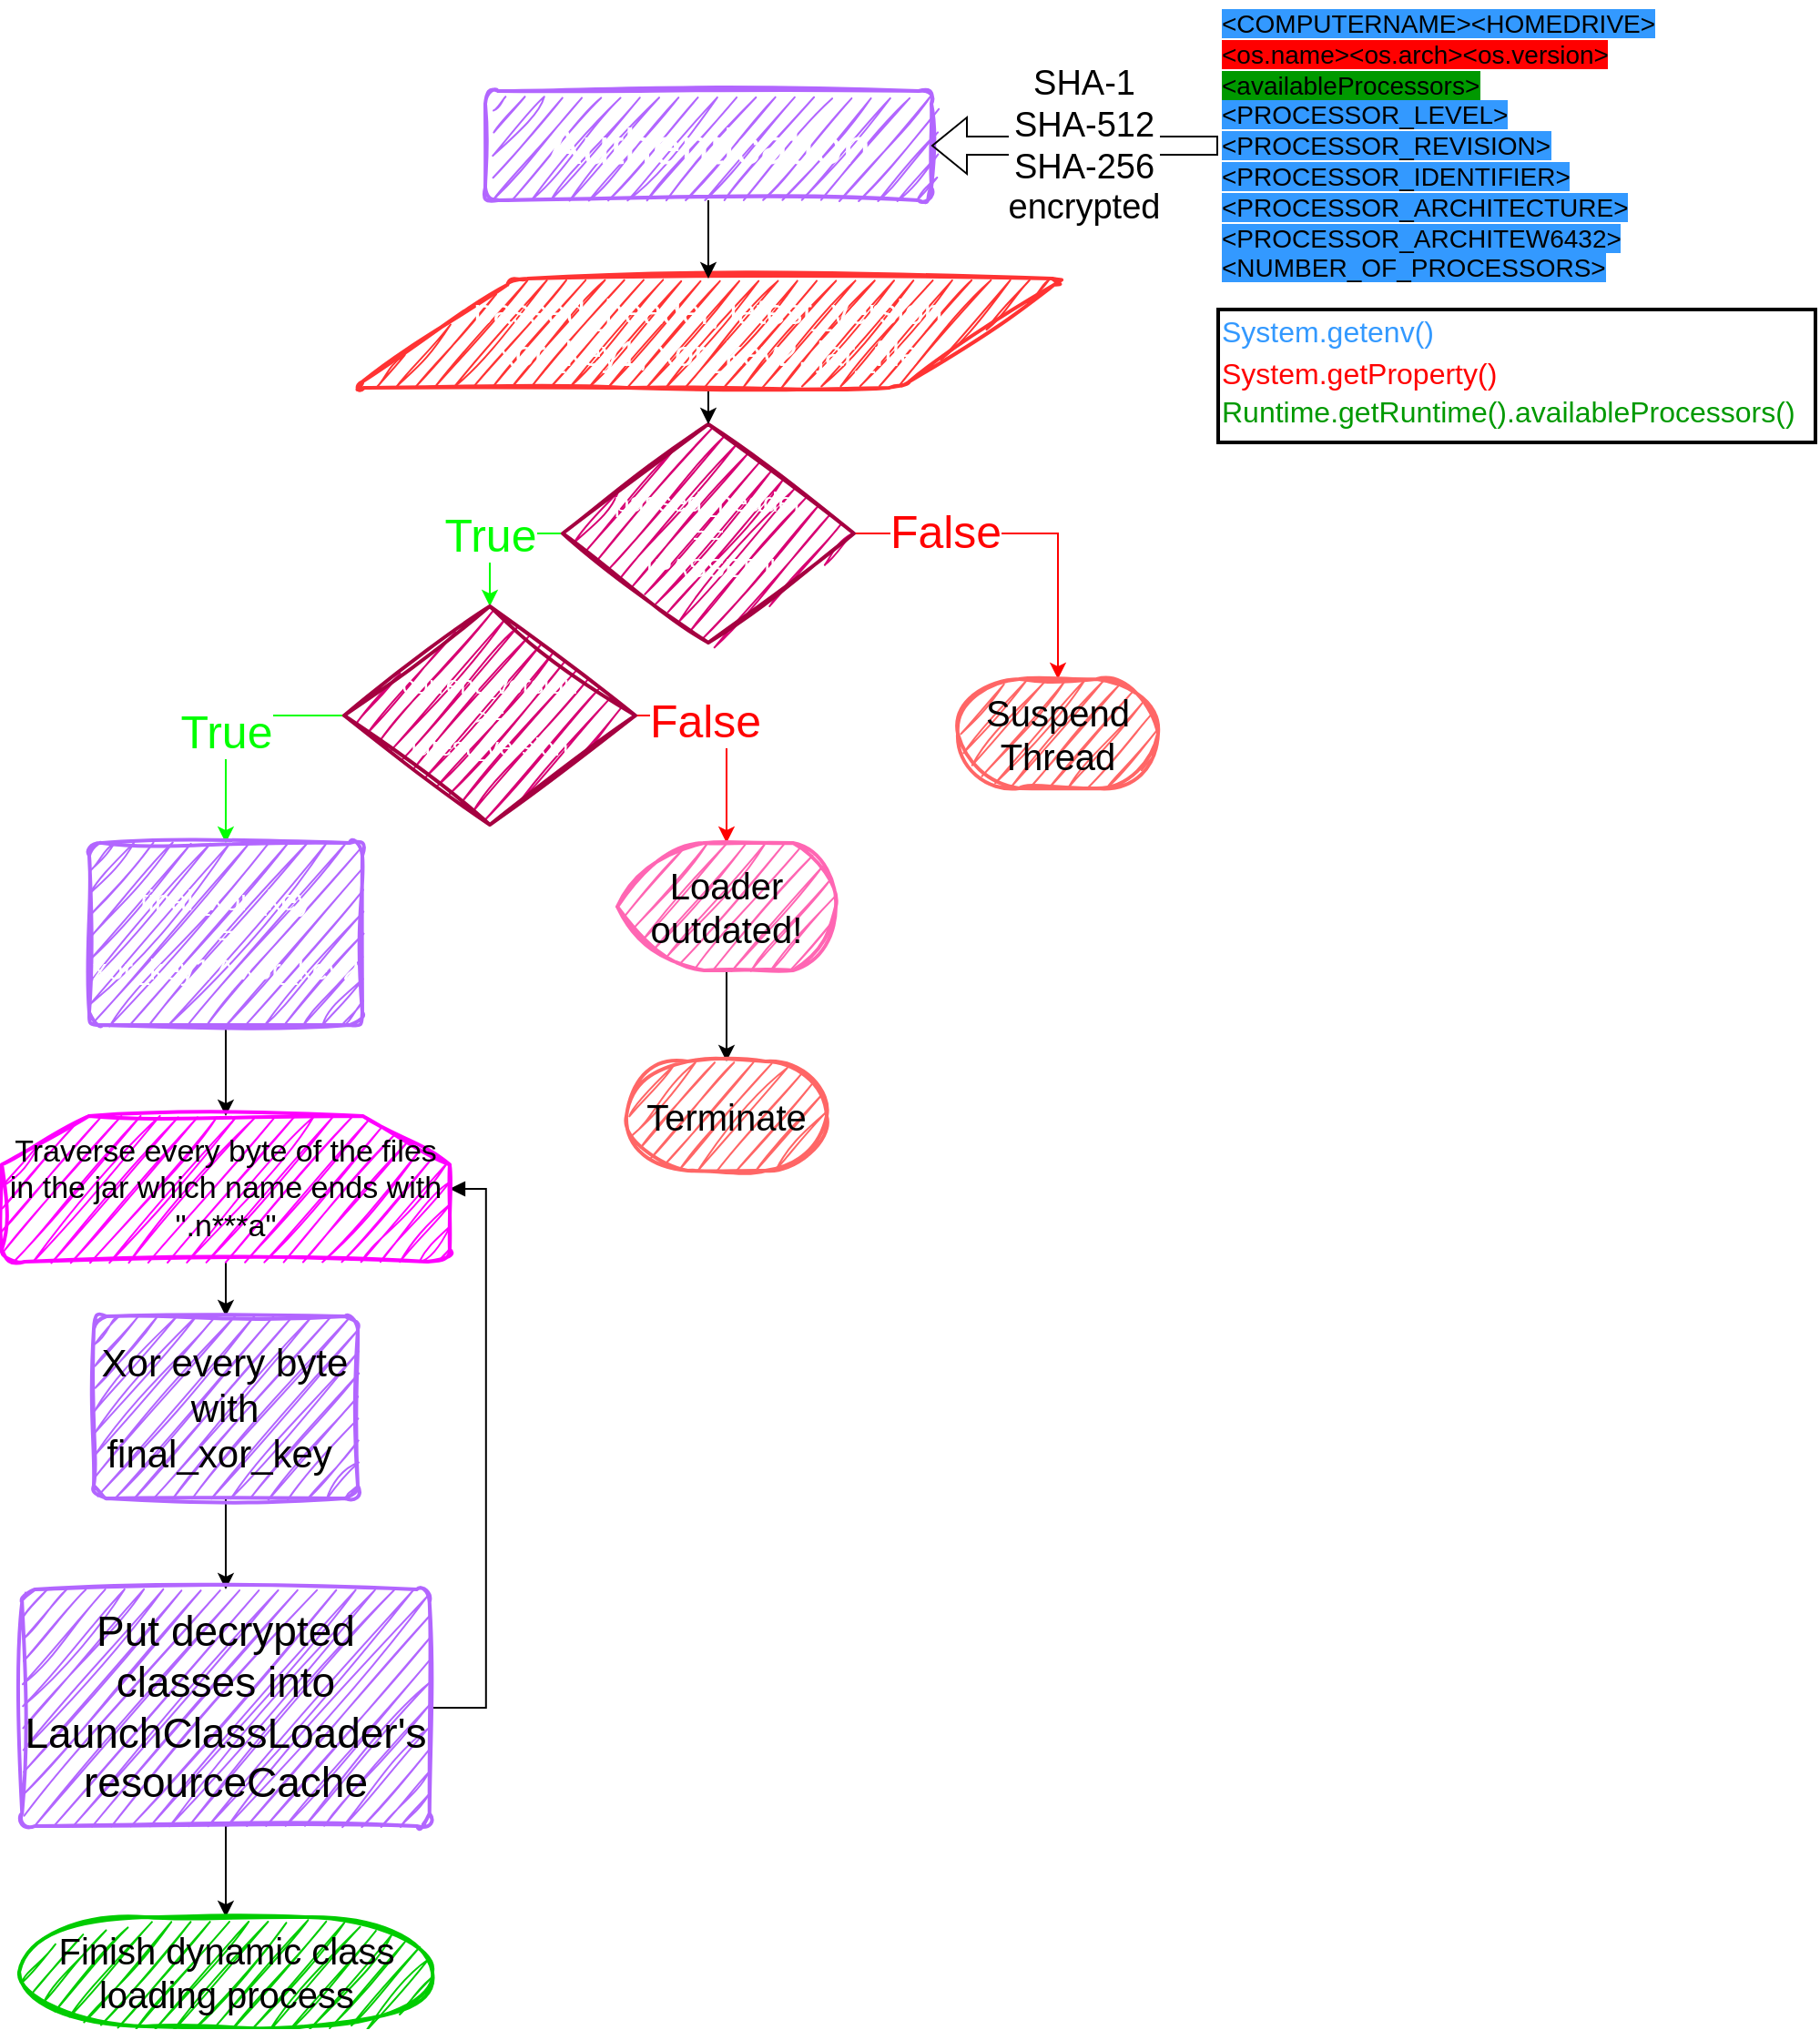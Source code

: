 <mxfile version="21.3.7" type="device">
  <diagram name="第 1 页" id="Y5d-L3s7YfPbkIFzd724">
    <mxGraphModel dx="778" dy="772" grid="1" gridSize="10" guides="1" tooltips="1" connect="1" arrows="1" fold="1" page="1" pageScale="1" pageWidth="1654" pageHeight="1169" math="0" shadow="0">
      <root>
        <mxCell id="0" />
        <mxCell id="1" parent="0" />
        <mxCell id="RrutZHjL5P_6bD8oTBCK-11" value="True" style="edgeStyle=orthogonalEdgeStyle;rounded=0;orthogonalLoop=1;jettySize=auto;html=1;exitX=0;exitY=0.5;exitDx=0;exitDy=0;exitPerimeter=0;entryX=0.5;entryY=0;entryDx=0;entryDy=0;entryPerimeter=0;fontSize=25;fillColor=#60a917;strokeColor=#00FF00;fontColor=#00FF00;" parent="1" source="RrutZHjL5P_6bD8oTBCK-4" target="RrutZHjL5P_6bD8oTBCK-7" edge="1">
          <mxGeometry relative="1" as="geometry" />
        </mxCell>
        <mxCell id="RrutZHjL5P_6bD8oTBCK-36" style="edgeStyle=orthogonalEdgeStyle;rounded=0;orthogonalLoop=1;jettySize=auto;html=1;exitX=1;exitY=0.5;exitDx=0;exitDy=0;exitPerimeter=0;entryX=0.5;entryY=0;entryDx=0;entryDy=0;entryPerimeter=0;strokeColor=#FF0000;" parent="1" source="RrutZHjL5P_6bD8oTBCK-4" target="RrutZHjL5P_6bD8oTBCK-35" edge="1">
          <mxGeometry relative="1" as="geometry" />
        </mxCell>
        <mxCell id="RrutZHjL5P_6bD8oTBCK-37" value="&lt;font color=&quot;#ff0000&quot; style=&quot;font-size: 25px;&quot;&gt;False&lt;/font&gt;" style="edgeLabel;html=1;align=center;verticalAlign=middle;resizable=0;points=[];fontSize=25;" parent="RrutZHjL5P_6bD8oTBCK-36" vertex="1" connectable="0">
          <mxGeometry x="-0.618" y="2" relative="1" as="geometry">
            <mxPoint x="13" as="offset" />
          </mxGeometry>
        </mxCell>
        <mxCell id="RrutZHjL5P_6bD8oTBCK-4" value="passed_header&lt;br style=&quot;font-size: 15px;&quot;&gt;==&lt;br style=&quot;font-size: 15px;&quot;&gt;&quot;[PASSED]&quot;" style="strokeWidth=2;html=1;shape=mxgraph.flowchart.decision;whiteSpace=wrap;fontSize=15;fillColor=#d80073;strokeColor=#A50040;shadow=0;sketch=1;curveFitting=1;jiggle=2;fontColor=#ffffff;fontStyle=0" parent="1" vertex="1">
          <mxGeometry x="500" y="273" width="160" height="120" as="geometry" />
        </mxCell>
        <mxCell id="RrutZHjL5P_6bD8oTBCK-17" style="edgeStyle=orthogonalEdgeStyle;rounded=0;orthogonalLoop=1;jettySize=auto;html=1;exitX=0;exitY=0.5;exitDx=0;exitDy=0;exitPerimeter=0;entryX=0.5;entryY=0;entryDx=0;entryDy=0;fontColor=#00FF00;strokeColor=#00FF00;" parent="1" source="RrutZHjL5P_6bD8oTBCK-7" target="RrutZHjL5P_6bD8oTBCK-16" edge="1">
          <mxGeometry relative="1" as="geometry" />
        </mxCell>
        <mxCell id="RrutZHjL5P_6bD8oTBCK-18" value="&lt;font style=&quot;font-size: 25px;&quot; color=&quot;#00ff00&quot;&gt;True&lt;/font&gt;" style="edgeLabel;html=1;align=center;verticalAlign=middle;resizable=0;points=[];fontSize=25;" parent="RrutZHjL5P_6bD8oTBCK-17" vertex="1" connectable="0">
          <mxGeometry x="0.078" relative="1" as="geometry">
            <mxPoint as="offset" />
          </mxGeometry>
        </mxCell>
        <mxCell id="RrutZHjL5P_6bD8oTBCK-29" style="edgeStyle=orthogonalEdgeStyle;rounded=0;orthogonalLoop=1;jettySize=auto;html=1;exitX=1;exitY=0.5;exitDx=0;exitDy=0;exitPerimeter=0;entryX=0.5;entryY=0;entryDx=0;entryDy=0;entryPerimeter=0;strokeColor=#FF0000;" parent="1" source="RrutZHjL5P_6bD8oTBCK-7" target="RrutZHjL5P_6bD8oTBCK-28" edge="1">
          <mxGeometry relative="1" as="geometry" />
        </mxCell>
        <mxCell id="RrutZHjL5P_6bD8oTBCK-30" value="&lt;font style=&quot;font-size: 25px;&quot; color=&quot;#ff0000&quot;&gt;False&lt;/font&gt;" style="edgeLabel;html=1;align=center;verticalAlign=middle;resizable=0;points=[];" parent="RrutZHjL5P_6bD8oTBCK-29" vertex="1" connectable="0">
          <mxGeometry x="-0.375" y="-2" relative="1" as="geometry">
            <mxPoint as="offset" />
          </mxGeometry>
        </mxCell>
        <mxCell id="RrutZHjL5P_6bD8oTBCK-7" value="current_version&lt;br&gt;&amp;gt;=&lt;br&gt;latest_version" style="strokeWidth=2;html=1;shape=mxgraph.flowchart.decision;whiteSpace=wrap;fontSize=14;fillColor=#d80073;fontColor=#ffffff;strokeColor=#A50040;sketch=1;curveFitting=1;jiggle=2;" parent="1" vertex="1">
          <mxGeometry x="380" y="373" width="160" height="120" as="geometry" />
        </mxCell>
        <mxCell id="RrutZHjL5P_6bD8oTBCK-15" style="edgeStyle=orthogonalEdgeStyle;rounded=0;orthogonalLoop=1;jettySize=auto;html=1;exitX=0.5;exitY=1;exitDx=0;exitDy=0;entryX=0.5;entryY=0;entryDx=0;entryDy=0;entryPerimeter=0;" parent="1" source="RrutZHjL5P_6bD8oTBCK-14" target="RrutZHjL5P_6bD8oTBCK-4" edge="1">
          <mxGeometry relative="1" as="geometry" />
        </mxCell>
        <mxCell id="RrutZHjL5P_6bD8oTBCK-14" value="passed_header, latest_version&lt;br style=&quot;font-size: 19px;&quot;&gt;xor_key1, xor_key2, jar_file" style="shape=parallelogram;html=1;strokeWidth=2;perimeter=parallelogramPerimeter;whiteSpace=wrap;rounded=1;arcSize=12;size=0.23;fontSize=19;fillColor=#FF3333;fontColor=#ffffff;strokeColor=#FF3333;sketch=1;curveFitting=1;jiggle=2;" parent="1" vertex="1">
          <mxGeometry x="385" y="193" width="390" height="60" as="geometry" />
        </mxCell>
        <mxCell id="RrutZHjL5P_6bD8oTBCK-23" style="edgeStyle=orthogonalEdgeStyle;rounded=0;orthogonalLoop=1;jettySize=auto;html=1;exitX=0.5;exitY=1;exitDx=0;exitDy=0;entryX=0.5;entryY=0;entryDx=0;entryDy=0;entryPerimeter=0;" parent="1" source="RrutZHjL5P_6bD8oTBCK-16" target="RrutZHjL5P_6bD8oTBCK-22" edge="1">
          <mxGeometry relative="1" as="geometry" />
        </mxCell>
        <mxCell id="RrutZHjL5P_6bD8oTBCK-16" value="final_xor_key&lt;br style=&quot;font-size: 16px;&quot;&gt;=&lt;br style=&quot;font-size: 16px;&quot;&gt;xor_key1 ^ xor_key2" style="rounded=1;whiteSpace=wrap;html=1;absoluteArcSize=1;arcSize=14;strokeWidth=2;fontSize=16;fillColor=#B266FF;fontColor=#ffffff;strokeColor=#B266FF;glass=0;sketch=1;curveFitting=1;jiggle=2;" parent="1" vertex="1">
          <mxGeometry x="239.99" y="503" width="150" height="100" as="geometry" />
        </mxCell>
        <mxCell id="RrutZHjL5P_6bD8oTBCK-26" style="edgeStyle=orthogonalEdgeStyle;rounded=0;orthogonalLoop=1;jettySize=auto;html=1;exitX=0.5;exitY=1;exitDx=0;exitDy=0;exitPerimeter=0;" parent="1" source="RrutZHjL5P_6bD8oTBCK-22" target="RrutZHjL5P_6bD8oTBCK-25" edge="1">
          <mxGeometry relative="1" as="geometry" />
        </mxCell>
        <mxCell id="RrutZHjL5P_6bD8oTBCK-27" style="edgeStyle=orthogonalEdgeStyle;rounded=0;orthogonalLoop=1;jettySize=auto;html=1;exitX=1;exitY=0.5;exitDx=0;exitDy=0;exitPerimeter=0;entryX=1;entryY=0.5;entryDx=0;entryDy=0;startArrow=block;startFill=1;endArrow=none;endFill=0;" parent="1" source="RrutZHjL5P_6bD8oTBCK-22" target="RrutZHjL5P_6bD8oTBCK-40" edge="1">
          <mxGeometry relative="1" as="geometry" />
        </mxCell>
        <mxCell id="RrutZHjL5P_6bD8oTBCK-22" value="Traverse&amp;nbsp;every byte of the files in the jar which name ends with &quot;.n***a&quot;" style="strokeWidth=2;html=1;shape=mxgraph.flowchart.loop_limit;whiteSpace=wrap;fillColor=#FF00FF;sketch=1;curveFitting=1;jiggle=2;strokeColor=#FF00FF;fontSize=17;" parent="1" vertex="1">
          <mxGeometry x="192.03" y="653" width="245.93" height="80" as="geometry" />
        </mxCell>
        <mxCell id="RrutZHjL5P_6bD8oTBCK-41" style="edgeStyle=orthogonalEdgeStyle;rounded=0;orthogonalLoop=1;jettySize=auto;html=1;exitX=0.5;exitY=1;exitDx=0;exitDy=0;entryX=0.5;entryY=0;entryDx=0;entryDy=0;" parent="1" source="RrutZHjL5P_6bD8oTBCK-25" target="RrutZHjL5P_6bD8oTBCK-40" edge="1">
          <mxGeometry relative="1" as="geometry" />
        </mxCell>
        <mxCell id="RrutZHjL5P_6bD8oTBCK-25" value="&lt;font style=&quot;font-size: 21px;&quot;&gt;Xor every byte with&lt;br style=&quot;font-size: 21px;&quot;&gt;final_xor_key&amp;nbsp;&lt;/font&gt;" style="rounded=1;whiteSpace=wrap;html=1;absoluteArcSize=1;arcSize=14;strokeWidth=2;fillColor=#B266FF;strokeColor=#B266FF;sketch=1;curveFitting=1;jiggle=2;fontSize=21;" parent="1" vertex="1">
          <mxGeometry x="242.49" y="763" width="145" height="100" as="geometry" />
        </mxCell>
        <mxCell id="RrutZHjL5P_6bD8oTBCK-32" style="edgeStyle=orthogonalEdgeStyle;rounded=0;orthogonalLoop=1;jettySize=auto;html=1;exitX=0.5;exitY=1;exitDx=0;exitDy=0;exitPerimeter=0;entryX=0.5;entryY=0;entryDx=0;entryDy=0;entryPerimeter=0;" parent="1" source="RrutZHjL5P_6bD8oTBCK-28" target="RrutZHjL5P_6bD8oTBCK-31" edge="1">
          <mxGeometry relative="1" as="geometry" />
        </mxCell>
        <mxCell id="RrutZHjL5P_6bD8oTBCK-28" value="Loader&lt;br style=&quot;font-size: 20px;&quot;&gt;outdated!" style="strokeWidth=2;html=1;shape=mxgraph.flowchart.display;whiteSpace=wrap;fillColor=#FF66B3;strokeColor=#FF66B3;sketch=1;curveFitting=1;jiggle=2;fontSize=20;" parent="1" vertex="1">
          <mxGeometry x="530" y="503" width="120" height="70" as="geometry" />
        </mxCell>
        <mxCell id="RrutZHjL5P_6bD8oTBCK-31" value="&lt;font style=&quot;font-size: 20px;&quot;&gt;Terminate&lt;/font&gt;" style="strokeWidth=2;html=1;shape=mxgraph.flowchart.terminator;whiteSpace=wrap;fillColor=#FF6666;strokeColor=#FF6666;sketch=1;curveFitting=1;jiggle=2;" parent="1" vertex="1">
          <mxGeometry x="535" y="623" width="110" height="60" as="geometry" />
        </mxCell>
        <mxCell id="RrutZHjL5P_6bD8oTBCK-35" value="&lt;font style=&quot;font-size: 20px;&quot;&gt;Suspend&lt;br&gt;Thread&lt;br&gt;&lt;/font&gt;" style="strokeWidth=2;html=1;shape=mxgraph.flowchart.terminator;whiteSpace=wrap;fillColor=#FF6666;strokeColor=#FF6666;sketch=1;curveFitting=1;jiggle=2;" parent="1" vertex="1">
          <mxGeometry x="717" y="413" width="110" height="60" as="geometry" />
        </mxCell>
        <mxCell id="RrutZHjL5P_6bD8oTBCK-44" style="edgeStyle=orthogonalEdgeStyle;rounded=0;orthogonalLoop=1;jettySize=auto;html=1;exitX=0.5;exitY=1;exitDx=0;exitDy=0;entryX=0.5;entryY=0;entryDx=0;entryDy=0;entryPerimeter=0;" parent="1" source="RrutZHjL5P_6bD8oTBCK-40" target="RrutZHjL5P_6bD8oTBCK-42" edge="1">
          <mxGeometry relative="1" as="geometry" />
        </mxCell>
        <mxCell id="RrutZHjL5P_6bD8oTBCK-40" value="&lt;span style=&quot;font-size: 23px;&quot;&gt;Put decrypted classes into LaunchClassLoader&#39;s resourceCache&lt;/span&gt;" style="rounded=1;whiteSpace=wrap;html=1;absoluteArcSize=1;arcSize=14;strokeWidth=2;fillColor=#B266FF;strokeColor=#B266FF;sketch=1;curveFitting=1;jiggle=2;fontSize=23;" parent="1" vertex="1">
          <mxGeometry x="203.12" y="913" width="223.75" height="130" as="geometry" />
        </mxCell>
        <mxCell id="RrutZHjL5P_6bD8oTBCK-42" value="&lt;font style=&quot;font-size: 20px;&quot;&gt;Finish dynamic class loading process&lt;/font&gt;" style="strokeWidth=2;html=1;shape=mxgraph.flowchart.terminator;whiteSpace=wrap;fillColor=#00CC00;strokeColor=#00CC00;sketch=1;curveFitting=1;jiggle=2;" parent="1" vertex="1">
          <mxGeometry x="201.55" y="1093" width="226.88" height="60" as="geometry" />
        </mxCell>
        <mxCell id="eVnzmxBvi4191t_AnlPn-2" style="edgeStyle=orthogonalEdgeStyle;rounded=0;orthogonalLoop=1;jettySize=auto;html=1;exitX=0.5;exitY=1;exitDx=0;exitDy=0;entryX=0.5;entryY=0;entryDx=0;entryDy=0;" parent="1" source="eVnzmxBvi4191t_AnlPn-1" target="RrutZHjL5P_6bD8oTBCK-14" edge="1">
          <mxGeometry relative="1" as="geometry" />
        </mxCell>
        <mxCell id="eVnzmxBvi4191t_AnlPn-1" value="Authentication" style="rounded=1;whiteSpace=wrap;html=1;absoluteArcSize=1;arcSize=14;strokeWidth=2;fontSize=28;fillColor=#B266FF;fontColor=#ffffff;strokeColor=#B266FF;glass=0;sketch=1;curveFitting=1;jiggle=2;" parent="1" vertex="1">
          <mxGeometry x="457.5" y="90" width="245" height="60" as="geometry" />
        </mxCell>
        <mxCell id="eVnzmxBvi4191t_AnlPn-3" value="&lt;font style=&quot;font-size: 14px;&quot;&gt;&lt;span style=&quot;background-color: rgb(51, 153, 255); font-size: 14px;&quot;&gt;&amp;lt;COMPUTERNAME&amp;gt;&amp;lt;HOMEDRIVE&amp;gt;&lt;/span&gt;&lt;span style=&quot;background-color: rgb(255, 0, 0); font-size: 14px;&quot;&gt;&amp;lt;os.name&amp;gt;&amp;lt;os.arch&amp;gt;&amp;lt;os.version&amp;gt;&lt;/span&gt;&lt;span style=&quot;font-size: 14px; background-color: rgb(0, 153, 0);&quot;&gt;&amp;lt;availableProcessors&amp;gt;&lt;/span&gt;&lt;span style=&quot;background-color: rgb(51, 153, 255); font-size: 14px;&quot;&gt;&amp;lt;PROCESSOR_LEVEL&amp;gt;&amp;lt;PROCESSOR_REVISION&amp;gt;&amp;lt;PROCESSOR_IDENTIFIER&amp;gt;&amp;lt;PROCESSOR_ARCHITECTURE&amp;gt;&amp;lt;PROCESSOR_ARCHITEW6432&amp;gt;&amp;lt;NUMBER_OF_PROCESSORS&amp;gt;&lt;/span&gt;&lt;/font&gt;" style="text;html=1;strokeColor=none;fillColor=none;align=left;verticalAlign=middle;whiteSpace=wrap;rounded=0;fontSize=14;strokeWidth=1;" parent="1" vertex="1">
          <mxGeometry x="860" y="40" width="250" height="160" as="geometry" />
        </mxCell>
        <mxCell id="eVnzmxBvi4191t_AnlPn-4" value="&lt;font color=&quot;#3399ff&quot; style=&quot;font-size: 16px;&quot;&gt;System.getenv()&lt;/font&gt;" style="text;html=1;strokeColor=none;fillColor=none;align=left;verticalAlign=middle;whiteSpace=wrap;rounded=0;fontSize=16;" parent="1" vertex="1">
          <mxGeometry x="860" y="210" width="230" height="23" as="geometry" />
        </mxCell>
        <mxCell id="eVnzmxBvi4191t_AnlPn-5" value="&lt;font color=&quot;#ff0000&quot; style=&quot;font-size: 16px;&quot;&gt;System.getProperty()&lt;/font&gt;" style="text;html=1;strokeColor=none;fillColor=none;align=left;verticalAlign=middle;whiteSpace=wrap;rounded=0;fontSize=16;" parent="1" vertex="1">
          <mxGeometry x="860" y="233" width="230" height="23" as="geometry" />
        </mxCell>
        <mxCell id="eVnzmxBvi4191t_AnlPn-6" value="" style="rounded=0;whiteSpace=wrap;html=1;fillColor=none;strokeWidth=2;fontSize=10;" parent="1" vertex="1">
          <mxGeometry x="860" y="210" width="328" height="73" as="geometry" />
        </mxCell>
        <mxCell id="eVnzmxBvi4191t_AnlPn-7" value="&lt;font color=&quot;#009900&quot; style=&quot;font-size: 16px;&quot;&gt;Runtime.getRuntime().availableProcessors()&lt;/font&gt;" style="text;html=1;strokeColor=none;fillColor=none;align=left;verticalAlign=middle;whiteSpace=wrap;rounded=0;fontSize=16;" parent="1" vertex="1">
          <mxGeometry x="860" y="253" width="230" height="26" as="geometry" />
        </mxCell>
        <mxCell id="eVnzmxBvi4191t_AnlPn-8" value="" style="shape=flexArrow;endArrow=classic;html=1;rounded=0;exitX=0;exitY=0.5;exitDx=0;exitDy=0;entryX=1;entryY=0.5;entryDx=0;entryDy=0;" parent="1" source="eVnzmxBvi4191t_AnlPn-3" target="eVnzmxBvi4191t_AnlPn-1" edge="1">
          <mxGeometry width="50" height="50" relative="1" as="geometry">
            <mxPoint x="770" y="119.41" as="sourcePoint" />
            <mxPoint x="710" y="119.41" as="targetPoint" />
          </mxGeometry>
        </mxCell>
        <mxCell id="eVnzmxBvi4191t_AnlPn-9" value="&lt;font style=&quot;font-size: 19px;&quot;&gt;SHA-1&lt;br&gt;SHA-512&lt;br&gt;SHA-256&lt;br&gt;encrypted&lt;/font&gt;" style="edgeLabel;html=1;align=center;verticalAlign=middle;resizable=0;points=[];" parent="eVnzmxBvi4191t_AnlPn-8" vertex="1" connectable="0">
          <mxGeometry x="0.188" y="2" relative="1" as="geometry">
            <mxPoint x="19" y="-2" as="offset" />
          </mxGeometry>
        </mxCell>
      </root>
    </mxGraphModel>
  </diagram>
</mxfile>
